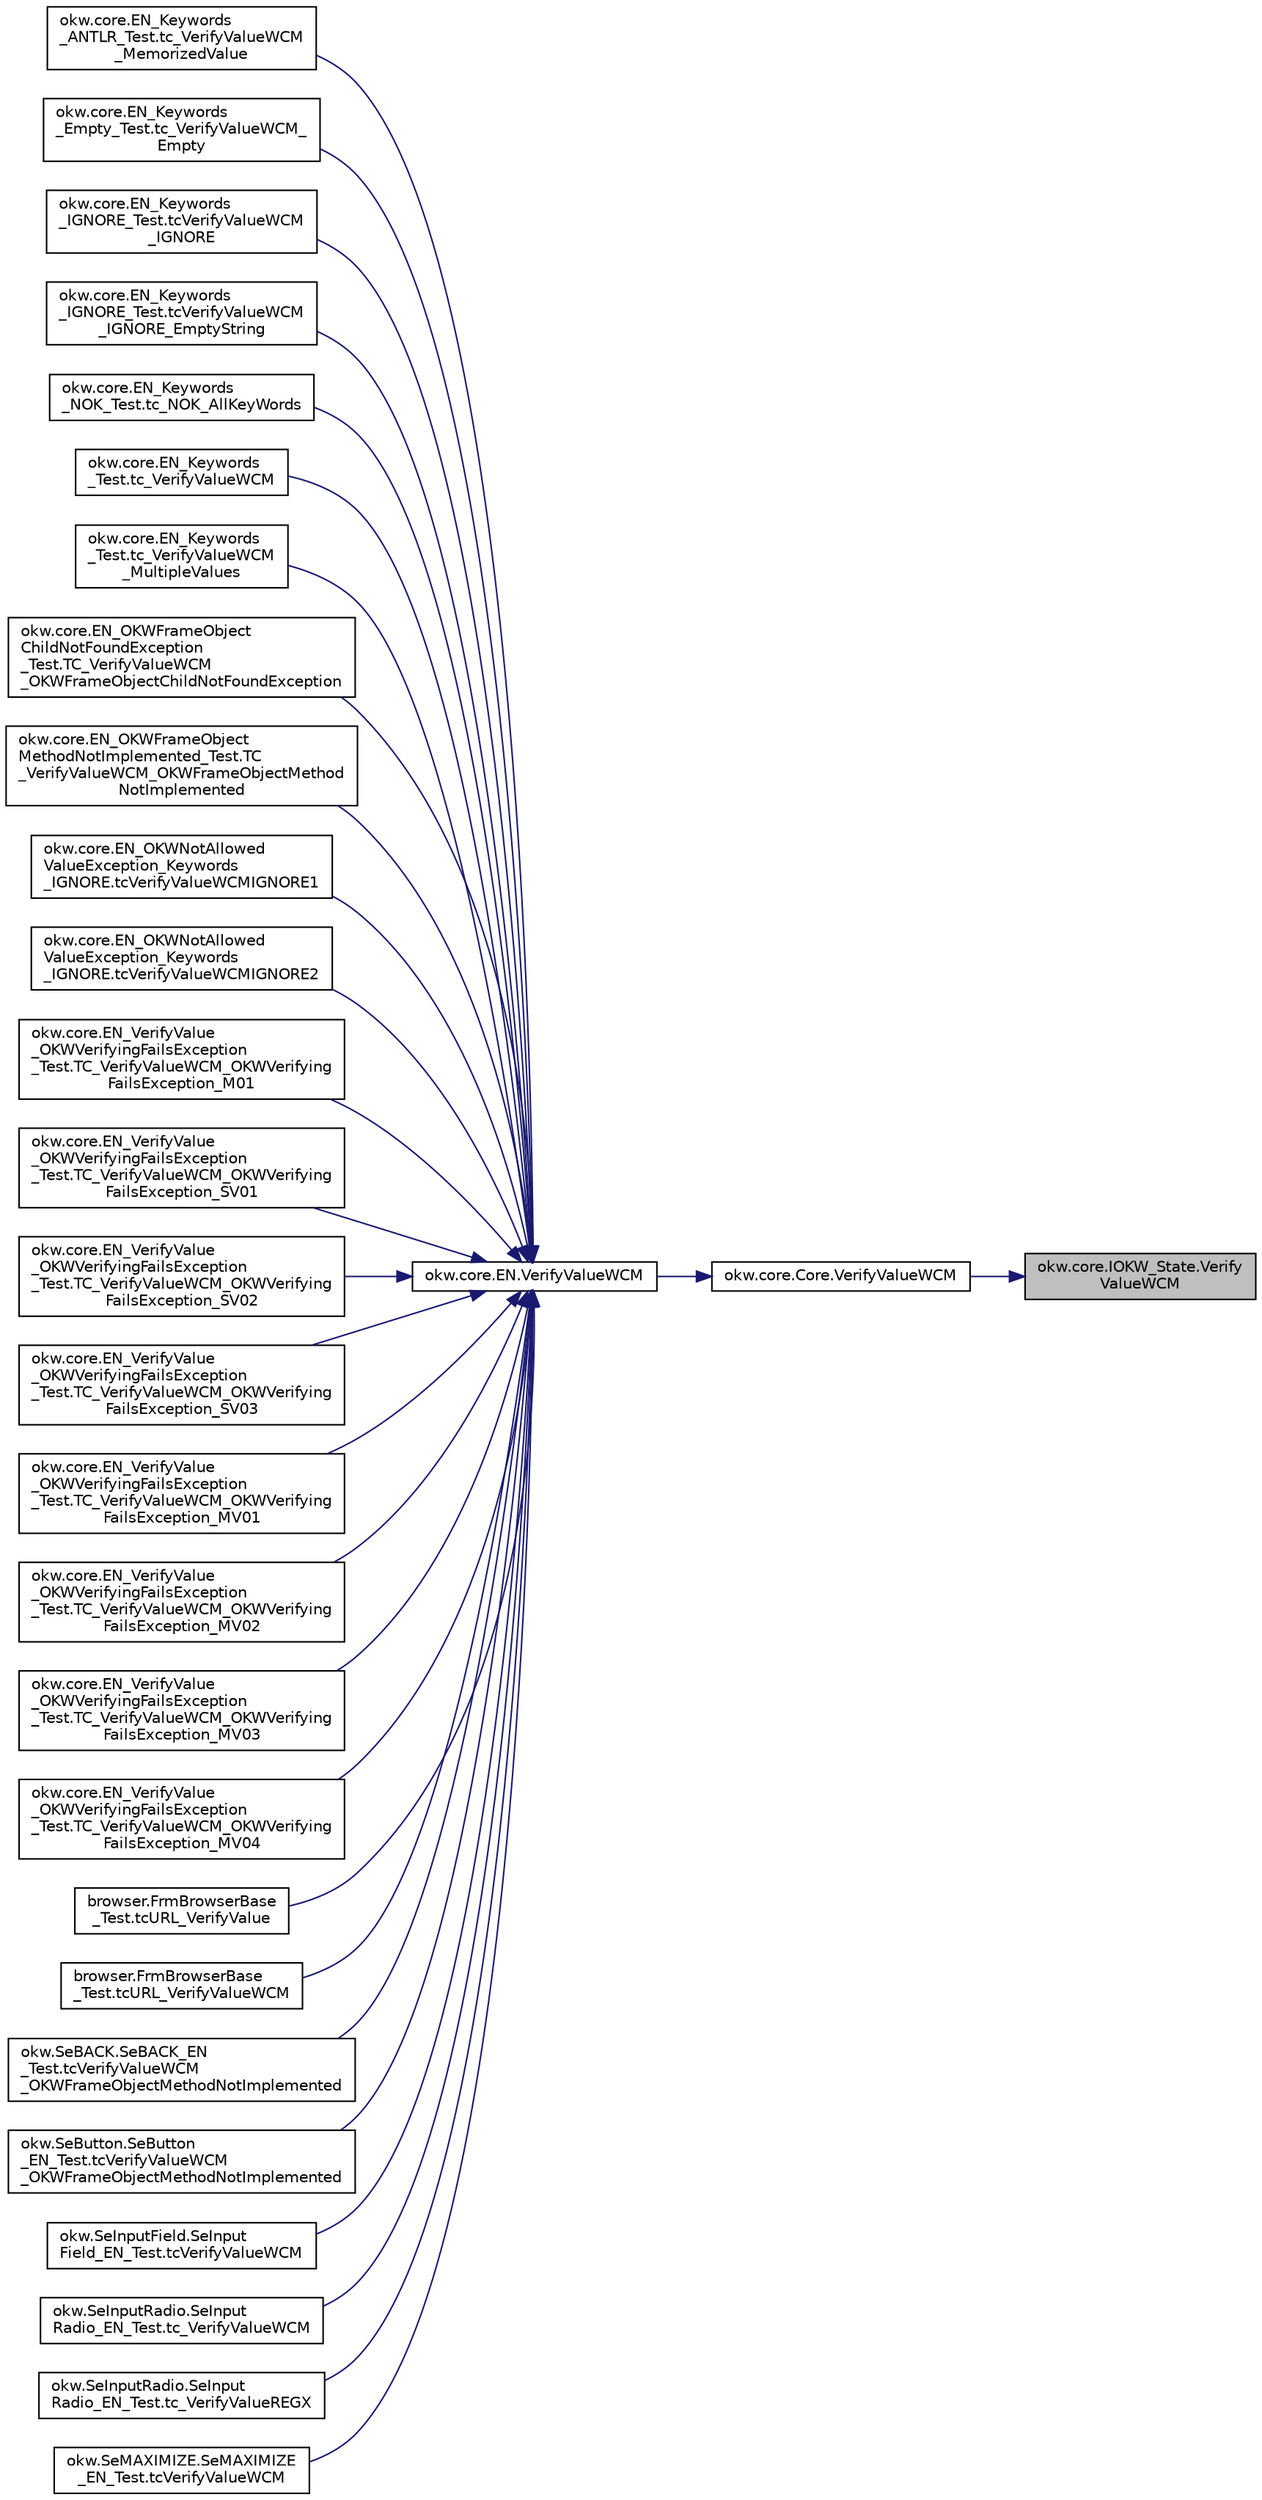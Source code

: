 digraph "okw.core.IOKW_State.VerifyValueWCM"
{
 // INTERACTIVE_SVG=YES
 // LATEX_PDF_SIZE
  edge [fontname="Helvetica",fontsize="10",labelfontname="Helvetica",labelfontsize="10"];
  node [fontname="Helvetica",fontsize="10",shape=record];
  rankdir="RL";
  Node4300 [label="okw.core.IOKW_State.Verify\lValueWCM",height=0.2,width=0.4,color="black", fillcolor="grey75", style="filled", fontcolor="black",tooltip="Prüft den Standardwert eines Objektes (in den meisten Fällen ist dies der angezeigte Text)."];
  Node4300 -> Node4301 [dir="back",color="midnightblue",fontsize="10",style="solid",fontname="Helvetica"];
  Node4301 [label="okw.core.Core.VerifyValueWCM",height=0.2,width=0.4,color="black", fillcolor="white", style="filled",URL="$classokw_1_1core_1_1_core.html#aaf9b78aa2200f60eb453331116e53704",tooltip="Prüft den Standardwert eines Objektes (in den meisten Fällen ist dies der angezeigte Text)."];
  Node4301 -> Node4302 [dir="back",color="midnightblue",fontsize="10",style="solid",fontname="Helvetica"];
  Node4302 [label="okw.core.EN.VerifyValueWCM",height=0.2,width=0.4,color="black", fillcolor="white", style="filled",URL="$classokw_1_1core_1_1_e_n.html#acae40ba869cd9f7f36a967050f52c515",tooltip="Prüft den Standardwert eines Objektes (in den meisten Fällen ist dies der angezeigte Text)."];
  Node4302 -> Node4303 [dir="back",color="midnightblue",fontsize="10",style="solid",fontname="Helvetica"];
  Node4303 [label="okw.core.EN_Keywords\l_ANTLR_Test.tc_VerifyValueWCM\l_MemorizedValue",height=0.2,width=0.4,color="black", fillcolor="white", style="filled",URL="$classokw_1_1core_1_1_e_n___keywords___a_n_t_l_r___test.html#af439c47a1f9b1e2547e659db69fec77a",tooltip=" "];
  Node4302 -> Node4304 [dir="back",color="midnightblue",fontsize="10",style="solid",fontname="Helvetica"];
  Node4304 [label="okw.core.EN_Keywords\l_Empty_Test.tc_VerifyValueWCM_\lEmpty",height=0.2,width=0.4,color="black", fillcolor="white", style="filled",URL="$classokw_1_1core_1_1_e_n___keywords___empty___test.html#a083f77bd6fdf453e5fa50fd6795f48b3",tooltip="Prüft \"${EMPTY}\" für das Schlüsselwort VerifyValue(string,string)"];
  Node4302 -> Node4305 [dir="back",color="midnightblue",fontsize="10",style="solid",fontname="Helvetica"];
  Node4305 [label="okw.core.EN_Keywords\l_IGNORE_Test.tcVerifyValueWCM\l_IGNORE",height=0.2,width=0.4,color="black", fillcolor="white", style="filled",URL="$classokw_1_1core_1_1_e_n___keywords___i_g_n_o_r_e___test.html#ab46495c8f2ff4a81cc3e3dd046ed183f",tooltip=" "];
  Node4302 -> Node4306 [dir="back",color="midnightblue",fontsize="10",style="solid",fontname="Helvetica"];
  Node4306 [label="okw.core.EN_Keywords\l_IGNORE_Test.tcVerifyValueWCM\l_IGNORE_EmptyString",height=0.2,width=0.4,color="black", fillcolor="white", style="filled",URL="$classokw_1_1core_1_1_e_n___keywords___i_g_n_o_r_e___test.html#a05ff212c6bf1e12b085e2eb47820379a",tooltip=" "];
  Node4302 -> Node4307 [dir="back",color="midnightblue",fontsize="10",style="solid",fontname="Helvetica"];
  Node4307 [label="okw.core.EN_Keywords\l_NOK_Test.tc_NOK_AllKeyWords",height=0.2,width=0.4,color="black", fillcolor="white", style="filled",URL="$classokw_1_1core_1_1_e_n___keywords___n_o_k___test.html#a81a960a2341dfb0e27da7871291c84dc",tooltip="Prüft methoden aufruf für einen einfachen Click."];
  Node4302 -> Node4308 [dir="back",color="midnightblue",fontsize="10",style="solid",fontname="Helvetica"];
  Node4308 [label="okw.core.EN_Keywords\l_Test.tc_VerifyValueWCM",height=0.2,width=0.4,color="black", fillcolor="white", style="filled",URL="$classokw_1_1core_1_1_e_n___keywords___test.html#a58b68d3cc96183dd2ca9a4eee78fc409",tooltip=" "];
  Node4302 -> Node4309 [dir="back",color="midnightblue",fontsize="10",style="solid",fontname="Helvetica"];
  Node4309 [label="okw.core.EN_Keywords\l_Test.tc_VerifyValueWCM\l_MultipleValues",height=0.2,width=0.4,color="black", fillcolor="white", style="filled",URL="$classokw_1_1core_1_1_e_n___keywords___test.html#ab12d01ec6e1714261c26aef0c2a40df6",tooltip=" "];
  Node4302 -> Node4310 [dir="back",color="midnightblue",fontsize="10",style="solid",fontname="Helvetica"];
  Node4310 [label="okw.core.EN_OKWFrameObject\lChildNotFoundException\l_Test.TC_VerifyValueWCM\l_OKWFrameObjectChildNotFoundException",height=0.2,width=0.4,color="black", fillcolor="white", style="filled",URL="$classokw_1_1core_1_1_e_n___o_k_w_frame_object_child_not_found_exception___test.html#aaef560ba92da037187a978233be33a08",tooltip="Prüft ob die Ausnahme OKWFrameObjectChildNotFoundException durch die LFC-VerifyValue ausgelöst wird,..."];
  Node4302 -> Node4311 [dir="back",color="midnightblue",fontsize="10",style="solid",fontname="Helvetica"];
  Node4311 [label="okw.core.EN_OKWFrameObject\lMethodNotImplemented_Test.TC\l_VerifyValueWCM_OKWFrameObjectMethod\lNotImplemented",height=0.2,width=0.4,color="black", fillcolor="white", style="filled",URL="$classokw_1_1core_1_1_e_n___o_k_w_frame_object_method_not_implemented___test.html#a871f31309255e4dc9807870b6decb789",tooltip="Prüft ob die Ausnahme OKWFrameObjectMethodNotImplemented von VerifyValueWCM( FN, ExpVal ) ausgelöst w..."];
  Node4302 -> Node4312 [dir="back",color="midnightblue",fontsize="10",style="solid",fontname="Helvetica"];
  Node4312 [label="okw.core.EN_OKWNotAllowed\lValueException_Keywords\l_IGNORE.tcVerifyValueWCMIGNORE1",height=0.2,width=0.4,color="black", fillcolor="white", style="filled",URL="$classokw_1_1core_1_1_e_n___o_k_w_not_allowed_value_exception___keywords___i_g_n_o_r_e.html#a76b5e8a6ab3e32e9d1eaab7c95be1c77",tooltip="Prüft ob \"${IGNORE} \" die Ausnahme okw.exceptions.OKWNotAllowedValueException auslöst."];
  Node4302 -> Node4313 [dir="back",color="midnightblue",fontsize="10",style="solid",fontname="Helvetica"];
  Node4313 [label="okw.core.EN_OKWNotAllowed\lValueException_Keywords\l_IGNORE.tcVerifyValueWCMIGNORE2",height=0.2,width=0.4,color="black", fillcolor="white", style="filled",URL="$classokw_1_1core_1_1_e_n___o_k_w_not_allowed_value_exception___keywords___i_g_n_o_r_e.html#ae440a39281c24ab0e3d2b613f2a6e287",tooltip="Prüft ob \"\"${IGNORE}${TCN}\" die Ausnahme okw.exceptions.OKWNotAllowedValueException auslöst."];
  Node4302 -> Node4314 [dir="back",color="midnightblue",fontsize="10",style="solid",fontname="Helvetica"];
  Node4314 [label="okw.core.EN_VerifyValue\l_OKWVerifyingFailsException\l_Test.TC_VerifyValueWCM_OKWVerifying\lFailsException_M01",height=0.2,width=0.4,color="black", fillcolor="white", style="filled",URL="$classokw_1_1core_1_1_e_n___verify_value___o_k_w_verifying_fails_exception___test.html#a5165c970a18d108df0ba9f08900643b7",tooltip="Prüft, ob die Ausnahme OKWVerifyingFailsException bei einem Soll/Ist-Vergleich ausgelöst wird."];
  Node4302 -> Node4315 [dir="back",color="midnightblue",fontsize="10",style="solid",fontname="Helvetica"];
  Node4315 [label="okw.core.EN_VerifyValue\l_OKWVerifyingFailsException\l_Test.TC_VerifyValueWCM_OKWVerifying\lFailsException_SV01",height=0.2,width=0.4,color="black", fillcolor="white", style="filled",URL="$classokw_1_1core_1_1_e_n___verify_value___o_k_w_verifying_fails_exception___test.html#ab209defc88377a7a63754e3ab513c6f3",tooltip="Prüft, ob die Ausnahme OKWVerifyingFailsException bei einem Soll/Ist-Vergleich ausgelöst wird."];
  Node4302 -> Node4316 [dir="back",color="midnightblue",fontsize="10",style="solid",fontname="Helvetica"];
  Node4316 [label="okw.core.EN_VerifyValue\l_OKWVerifyingFailsException\l_Test.TC_VerifyValueWCM_OKWVerifying\lFailsException_SV02",height=0.2,width=0.4,color="black", fillcolor="white", style="filled",URL="$classokw_1_1core_1_1_e_n___verify_value___o_k_w_verifying_fails_exception___test.html#ae6c3f62c653a07e74ebaa8c4fb132fc6",tooltip="Prüft, ob die Ausnahme OKWVerifyingFailsException bei einem Soll/Ist-Vergleich ausgelöst wird."];
  Node4302 -> Node4317 [dir="back",color="midnightblue",fontsize="10",style="solid",fontname="Helvetica"];
  Node4317 [label="okw.core.EN_VerifyValue\l_OKWVerifyingFailsException\l_Test.TC_VerifyValueWCM_OKWVerifying\lFailsException_SV03",height=0.2,width=0.4,color="black", fillcolor="white", style="filled",URL="$classokw_1_1core_1_1_e_n___verify_value___o_k_w_verifying_fails_exception___test.html#ad16f9e8ca5ae70fe54f92c611a3329f2",tooltip="Prüft, ob die Ausnahme OKWVerifyingFailsException bei einem Soll/Ist-Vergleich ausgelöst wird."];
  Node4302 -> Node4318 [dir="back",color="midnightblue",fontsize="10",style="solid",fontname="Helvetica"];
  Node4318 [label="okw.core.EN_VerifyValue\l_OKWVerifyingFailsException\l_Test.TC_VerifyValueWCM_OKWVerifying\lFailsException_MV01",height=0.2,width=0.4,color="black", fillcolor="white", style="filled",URL="$classokw_1_1core_1_1_e_n___verify_value___o_k_w_verifying_fails_exception___test.html#a03f8b2e374e6d6a4a5f387d7fb29986a",tooltip="Prüft, ob die Ausnahme OKWVerifyingFailsException bei einem Soll/Ist-Vergleich ausgelöst wird."];
  Node4302 -> Node4319 [dir="back",color="midnightblue",fontsize="10",style="solid",fontname="Helvetica"];
  Node4319 [label="okw.core.EN_VerifyValue\l_OKWVerifyingFailsException\l_Test.TC_VerifyValueWCM_OKWVerifying\lFailsException_MV02",height=0.2,width=0.4,color="black", fillcolor="white", style="filled",URL="$classokw_1_1core_1_1_e_n___verify_value___o_k_w_verifying_fails_exception___test.html#a883a6ebbb1ca9b7bb63fbe8bf8b60092",tooltip="Prüft, ob die Ausnahme OKWVerifyingFailsException bei einem Soll/Ist-Vergleich ausgelöst wird."];
  Node4302 -> Node4320 [dir="back",color="midnightblue",fontsize="10",style="solid",fontname="Helvetica"];
  Node4320 [label="okw.core.EN_VerifyValue\l_OKWVerifyingFailsException\l_Test.TC_VerifyValueWCM_OKWVerifying\lFailsException_MV03",height=0.2,width=0.4,color="black", fillcolor="white", style="filled",URL="$classokw_1_1core_1_1_e_n___verify_value___o_k_w_verifying_fails_exception___test.html#ab7fac13fbe8c938942c1469eb9038903",tooltip="Prüft, ob die Ausnahme OKWVerifyingFailsException bei einem Soll/Ist-Vergleich ausgelöst wird."];
  Node4302 -> Node4321 [dir="back",color="midnightblue",fontsize="10",style="solid",fontname="Helvetica"];
  Node4321 [label="okw.core.EN_VerifyValue\l_OKWVerifyingFailsException\l_Test.TC_VerifyValueWCM_OKWVerifying\lFailsException_MV04",height=0.2,width=0.4,color="black", fillcolor="white", style="filled",URL="$classokw_1_1core_1_1_e_n___verify_value___o_k_w_verifying_fails_exception___test.html#abbf11b28d6f4eee6538d5ecebe6544c6",tooltip="Prüft, ob die Ausnahme OKWVerifyingFailsException bei einem Soll/Ist-Vergleich ausgelöst wird."];
  Node4302 -> Node4322 [dir="back",color="midnightblue",fontsize="10",style="solid",fontname="Helvetica"];
  Node4322 [label="browser.FrmBrowserBase\l_Test.tcURL_VerifyValue",height=0.2,width=0.4,color="black", fillcolor="white", style="filled",URL="$classbrowser_1_1_frm_browser_base___test.html#ad01c53c3708838d512938da461830fd9",tooltip="Testet das Schlüsselwort VerifyValueWCM( FN ) für das Virtuelle-GUI-Adapter URL Prüfen."];
  Node4302 -> Node4323 [dir="back",color="midnightblue",fontsize="10",style="solid",fontname="Helvetica"];
  Node4323 [label="browser.FrmBrowserBase\l_Test.tcURL_VerifyValueWCM",height=0.2,width=0.4,color="black", fillcolor="white", style="filled",URL="$classbrowser_1_1_frm_browser_base___test.html#a5e58bf20d8282c9d70074171013081fc",tooltip="Testet das Schlüsselwort VerifyValueWCM( FN ) für das Virtuelle-GUI-Adapter URL Prüfen."];
  Node4302 -> Node4324 [dir="back",color="midnightblue",fontsize="10",style="solid",fontname="Helvetica"];
  Node4324 [label="okw.SeBACK.SeBACK_EN\l_Test.tcVerifyValueWCM\l_OKWFrameObjectMethodNotImplemented",height=0.2,width=0.4,color="black", fillcolor="white", style="filled",URL="$classokw_1_1_se_b_a_c_k_1_1_se_b_a_c_k___e_n___test.html#a2a157b68191b8519ea32fe39a1a04b4b",tooltip="Test des Schlüsselwortes \"VerifyValueWCM( FN, ExpValu ) für SeBACK."];
  Node4302 -> Node4325 [dir="back",color="midnightblue",fontsize="10",style="solid",fontname="Helvetica"];
  Node4325 [label="okw.SeButton.SeButton\l_EN_Test.tcVerifyValueWCM\l_OKWFrameObjectMethodNotImplemented",height=0.2,width=0.4,color="black", fillcolor="white", style="filled",URL="$classokw_1_1_se_button_1_1_se_button___e_n___test.html#a71a7ee883da39945857e9d251bd4eaa6",tooltip="Test des Schlüsselwortes VerifyValueWCM für den GUI-Adapter SeButton."];
  Node4302 -> Node4326 [dir="back",color="midnightblue",fontsize="10",style="solid",fontname="Helvetica"];
  Node4326 [label="okw.SeInputField.SeInput\lField_EN_Test.tcVerifyValueWCM",height=0.2,width=0.4,color="black", fillcolor="white", style="filled",URL="$classokw_1_1_se_input_field_1_1_se_input_field___e_n___test.html#a60d79636eacaede185bf8ae403e862b8",tooltip="Test des Schlüsselwortes \"VerifyValueWCM( FN, ExpValu ) für SeInputText."];
  Node4302 -> Node4327 [dir="back",color="midnightblue",fontsize="10",style="solid",fontname="Helvetica"];
  Node4327 [label="okw.SeInputRadio.SeInput\lRadio_EN_Test.tc_VerifyValueWCM",height=0.2,width=0.4,color="black", fillcolor="white", style="filled",URL="$classokw_1_1_se_input_radio_1_1_se_input_radio___e_n___test.html#a110e82fd5d9309ebf617febe21ef358d",tooltip="Test des Schlüsselwortes VerifyValueWCM für den GUI-Adapter SeInputRadio."];
  Node4302 -> Node4328 [dir="back",color="midnightblue",fontsize="10",style="solid",fontname="Helvetica"];
  Node4328 [label="okw.SeInputRadio.SeInput\lRadio_EN_Test.tc_VerifyValueREGX",height=0.2,width=0.4,color="black", fillcolor="white", style="filled",URL="$classokw_1_1_se_input_radio_1_1_se_input_radio___e_n___test.html#a764e3f90123eb747d81f597d472711c3",tooltip="Test des Schlüsselwortes VerifyValueREGX für den GUI-Adapter SeInputRadio."];
  Node4302 -> Node4329 [dir="back",color="midnightblue",fontsize="10",style="solid",fontname="Helvetica"];
  Node4329 [label="okw.SeMAXIMIZE.SeMAXIMIZE\l_EN_Test.tcVerifyValueWCM",height=0.2,width=0.4,color="black", fillcolor="white", style="filled",URL="$classokw_1_1_se_m_a_x_i_m_i_z_e_1_1_se_m_a_x_i_m_i_z_e___e_n___test.html#a4537459b68f3c017780affedb4dc8bc8",tooltip="Test des Schlüsselwortes \"VerifyValueWCM( FN, ExpValu ) für SeMAXIMIZE."];
}
